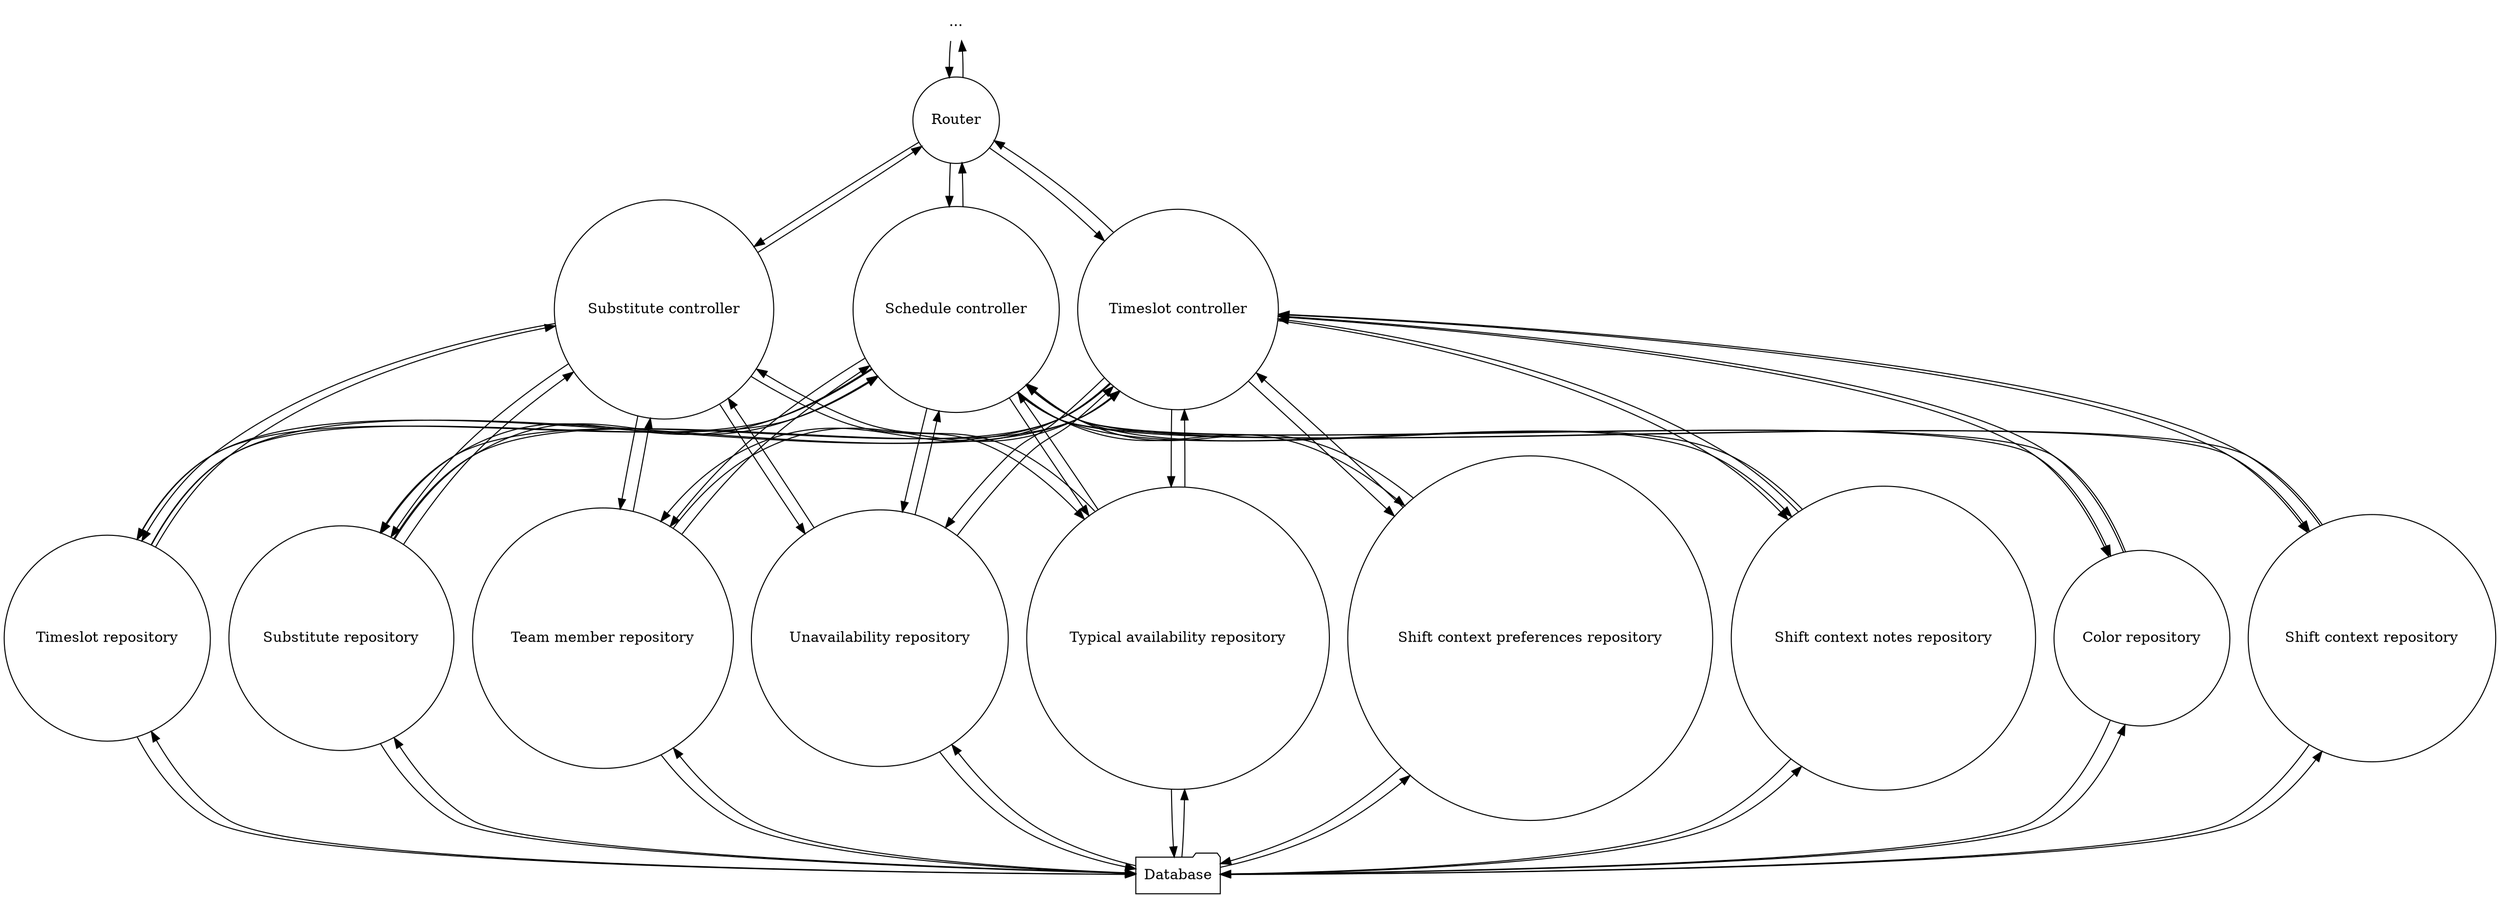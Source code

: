 digraph data_flow_diagram {
    node [ shape = circle ]
    
    "..." [ shape = none ]
    
    "..." -> Router -> "..."

    subgraph controllers {
        rank = same
        
        "Timeslot controller"
        "Substitute controller"
        "Schedule controller"
    }
    
    Router -> {
        "Timeslot controller"
        "Substitute controller"
        "Schedule controller"
    } -> Router
    
    subgraph repositories {
        rank = same
        
        "Team member repository"
        "Unavailability repository"
        "Typical availability repository"
        "Shift context repository"
        "Shift context preferences repository"
        "Timeslot repository"
        "Shift context notes repository"
        "Substitute repository"
        "Color repository"
    }
    
    "Timeslot controller" -> {
        "Team member repository"
        "Typical availability repository"
        "Unavailability repository"
        "Shift context repository"
        "Shift context preferences repository"
        "Color repository"
        "Shift context notes repository"
        "Substitute repository"
        "Timeslot repository"
    } -> "Timeslot controller"
    
    "Substitute controller" -> {
        "Team member repository"
        "Substitute repository"
        "Typical availability repository"
        "Unavailability repository"
        "Timeslot repository"
    } -> "Substitute controller"
    
    "Schedule controller" -> {
        "Team member repository"
        "Typical availability repository"
        "Unavailability repository"
        "Shift context repository"
        "Shift context preferences repository"
        "Color repository"
        "Shift context notes repository"
        "Substitute repository"
        "Timeslot repository"
    } -> "Schedule controller"
    
    Database [ shape = folder ]
    
    Database -> {
        "Team member repository"
        "Unavailability repository"
        "Typical availability repository"
        "Shift context repository"
        "Shift context preferences repository"
        "Timeslot repository"
        "Shift context notes repository"
        "Substitute repository"
        "Color repository"
    } -> Database
}
